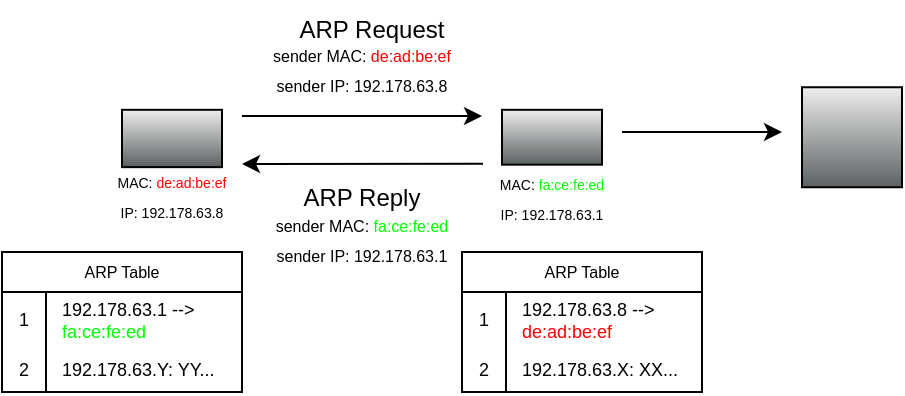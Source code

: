 <mxfile version="27.0.9">
  <diagram name="Page-1" id="GeUH62hkRSUJaAhCNOs8">
    <mxGraphModel dx="299" dy="441" grid="1" gridSize="10" guides="1" tooltips="1" connect="1" arrows="1" fold="1" page="1" pageScale="1" pageWidth="850" pageHeight="1100" math="0" shadow="0">
      <root>
        <mxCell id="0" />
        <mxCell id="1" parent="0" />
        <mxCell id="e1GU2h4UxpnALhO0K_4P-39" value="" style="shape=mxgraph.networks2.icon;aspect=fixed;fillColor=#EDEDED;strokeColor=#000000;gradientColor=#5B6163;network2IconShadow=1;network2bgFillColor=none;network2Icon=mxgraph.networks2.laptop;network2IconW=1;network2IconH=0.573;" vertex="1" parent="1">
          <mxGeometry x="220" y="348.91" width="50" height="28.67" as="geometry" />
        </mxCell>
        <mxCell id="e1GU2h4UxpnALhO0K_4P-40" value="" style="shape=mxgraph.networks2.icon;aspect=fixed;fillColor=#EDEDED;strokeColor=#000000;gradientColor=#5B6163;network2IconShadow=1;network2bgFillColor=none;network2Icon=mxgraph.networks2.globe;network2IconW=1;network2IconH=1;" vertex="1" parent="1">
          <mxGeometry x="560" y="337.62" width="50" height="50" as="geometry" />
        </mxCell>
        <mxCell id="e1GU2h4UxpnALhO0K_4P-41" value="" style="fillColorStyles=neutralFill;neutralFill=#9DA6A8;shape=mxgraph.networks2.icon;aspect=fixed;fillColor=#EDEDED;strokeColor=#000000;gradientColor=#5B6163;network2IconShadow=1;network2bgFillColor=none;network2Icon=mxgraph.networks2.router;network2IconXOffset=0.0;network2IconYOffset=-0.114;network2IconW=1;network2IconH=0.548;" vertex="1" parent="1">
          <mxGeometry x="410" y="348.91" width="50" height="27.425" as="geometry" />
        </mxCell>
        <mxCell id="e1GU2h4UxpnALhO0K_4P-42" value="" style="endArrow=classic;html=1;rounded=0;" edge="1" parent="1">
          <mxGeometry width="50" height="50" relative="1" as="geometry">
            <mxPoint x="280" y="352" as="sourcePoint" />
            <mxPoint x="400" y="352" as="targetPoint" />
          </mxGeometry>
        </mxCell>
        <mxCell id="e1GU2h4UxpnALhO0K_4P-43" value="" style="endArrow=classic;html=1;rounded=0;" edge="1" parent="1">
          <mxGeometry width="50" height="50" relative="1" as="geometry">
            <mxPoint x="470" y="360" as="sourcePoint" />
            <mxPoint x="550" y="360" as="targetPoint" />
          </mxGeometry>
        </mxCell>
        <mxCell id="e1GU2h4UxpnALhO0K_4P-44" value="&lt;div&gt;&lt;font style=&quot;font-size: 7px;&quot;&gt;MAC: &lt;font style=&quot;color: rgb(255, 0, 0);&quot;&gt;de:ad:be:ef&lt;/font&gt;&lt;/font&gt;&lt;/div&gt;&lt;font style=&quot;font-size: 7px;&quot;&gt;IP: 192.178.63.8&lt;/font&gt;" style="text;strokeColor=none;align=center;fillColor=none;html=1;verticalAlign=middle;whiteSpace=wrap;rounded=0;" vertex="1" parent="1">
          <mxGeometry x="215" y="376.34" width="60" height="30" as="geometry" />
        </mxCell>
        <mxCell id="e1GU2h4UxpnALhO0K_4P-45" value="&lt;div&gt;&lt;font style=&quot;font-size: 7px;&quot;&gt;MAC: &lt;font style=&quot;color: rgb(0, 255, 0);&quot;&gt;fa:ce:fe:ed&lt;/font&gt;&lt;/font&gt;&lt;/div&gt;&lt;font style=&quot;font-size: 7px;&quot;&gt;IP: 192.178.63.1&lt;/font&gt;" style="text;strokeColor=none;align=center;fillColor=none;html=1;verticalAlign=middle;whiteSpace=wrap;rounded=0;" vertex="1" parent="1">
          <mxGeometry x="405" y="376.96" width="60" height="30" as="geometry" />
        </mxCell>
        <mxCell id="e1GU2h4UxpnALhO0K_4P-46" value="ARP Request" style="text;strokeColor=none;align=center;fillColor=none;html=1;verticalAlign=middle;whiteSpace=wrap;rounded=0;" vertex="1" parent="1">
          <mxGeometry x="285" y="294.13" width="120" height="30" as="geometry" />
        </mxCell>
        <mxCell id="e1GU2h4UxpnALhO0K_4P-47" value="&lt;div&gt;&lt;font style=&quot;font-size: 8px;&quot;&gt;sender MAC: &lt;font style=&quot;color: rgb(255, 0, 0);&quot;&gt;de:ad:be:ef&lt;/font&gt;&lt;/font&gt;&lt;/div&gt;&lt;div&gt;&lt;font style=&quot;font-size: 8px;&quot;&gt;sender IP: 192.178.63.8&lt;/font&gt;&lt;/div&gt;" style="text;strokeColor=none;align=center;fillColor=none;html=1;verticalAlign=middle;whiteSpace=wrap;rounded=0;" vertex="1" parent="1">
          <mxGeometry x="285" y="306.53" width="110" height="42.38" as="geometry" />
        </mxCell>
        <mxCell id="e1GU2h4UxpnALhO0K_4P-48" value="" style="endArrow=classic;html=1;rounded=0;" edge="1" parent="1">
          <mxGeometry width="50" height="50" relative="1" as="geometry">
            <mxPoint x="400.5" y="375.84" as="sourcePoint" />
            <mxPoint x="280" y="376" as="targetPoint" />
          </mxGeometry>
        </mxCell>
        <mxCell id="e1GU2h4UxpnALhO0K_4P-51" value="ARP Reply" style="text;strokeColor=none;align=center;fillColor=none;html=1;verticalAlign=middle;whiteSpace=wrap;rounded=0;" vertex="1" parent="1">
          <mxGeometry x="280" y="377.58" width="120" height="30" as="geometry" />
        </mxCell>
        <mxCell id="e1GU2h4UxpnALhO0K_4P-52" value="&lt;div&gt;&lt;font style=&quot;font-size: 8px;&quot;&gt;sender MAC: &lt;font style=&quot;color: rgb(0, 255, 0);&quot;&gt;fa:ce:fe:ed&lt;/font&gt;&lt;/font&gt;&lt;/div&gt;&lt;div&gt;&lt;font style=&quot;font-size: 8px;&quot;&gt;sender IP: 192.178.63.1&lt;/font&gt;&lt;/div&gt;" style="text;strokeColor=none;align=center;fillColor=none;html=1;verticalAlign=middle;whiteSpace=wrap;rounded=0;" vertex="1" parent="1">
          <mxGeometry x="285" y="391.58" width="110" height="42.38" as="geometry" />
        </mxCell>
        <mxCell id="e1GU2h4UxpnALhO0K_4P-66" value="ARP Table" style="shape=table;startSize=20;container=1;collapsible=0;childLayout=tableLayout;fixedRows=0;rowLines=0;fontStyle=0;strokeColor=default;fontSize=8;bottom=1;left=1;columnLines=1;arcSize=15;" vertex="1" parent="1">
          <mxGeometry x="390" y="420" width="120" height="70" as="geometry" />
        </mxCell>
        <mxCell id="e1GU2h4UxpnALhO0K_4P-67" value="" style="shape=tableRow;horizontal=0;startSize=0;swimlaneHead=0;swimlaneBody=0;top=0;left=0;bottom=0;right=0;collapsible=0;dropTarget=0;fillColor=none;points=[[0,0.5],[1,0.5]];portConstraint=eastwest;strokeColor=inherit;fontSize=16;" vertex="1" parent="e1GU2h4UxpnALhO0K_4P-66">
          <mxGeometry y="20" width="120" height="27" as="geometry" />
        </mxCell>
        <mxCell id="e1GU2h4UxpnALhO0K_4P-68" value="&lt;font&gt;1&lt;/font&gt;" style="shape=partialRectangle;html=1;whiteSpace=wrap;connectable=0;fillColor=none;top=0;left=0;bottom=0;right=0;overflow=hidden;pointerEvents=1;strokeColor=inherit;fontSize=9;" vertex="1" parent="e1GU2h4UxpnALhO0K_4P-67">
          <mxGeometry width="22" height="27" as="geometry">
            <mxRectangle width="22" height="27" as="alternateBounds" />
          </mxGeometry>
        </mxCell>
        <mxCell id="e1GU2h4UxpnALhO0K_4P-69" value="&lt;font&gt;192.178.63.8 --&amp;gt; &lt;font style=&quot;color: rgb(255, 0, 0);&quot;&gt;de:ad:be:ef&lt;/font&gt;&lt;/font&gt;" style="shape=partialRectangle;html=1;whiteSpace=wrap;connectable=0;fillColor=none;top=0;left=0;bottom=0;right=0;align=left;spacingLeft=6;overflow=hidden;strokeColor=inherit;fontSize=9;" vertex="1" parent="e1GU2h4UxpnALhO0K_4P-67">
          <mxGeometry x="22" width="98" height="27" as="geometry">
            <mxRectangle width="98" height="27" as="alternateBounds" />
          </mxGeometry>
        </mxCell>
        <mxCell id="e1GU2h4UxpnALhO0K_4P-70" value="" style="shape=tableRow;horizontal=0;startSize=0;swimlaneHead=0;swimlaneBody=0;top=0;left=0;bottom=0;right=0;collapsible=0;dropTarget=0;fillColor=none;points=[[0,0.5],[1,0.5]];portConstraint=eastwest;strokeColor=inherit;fontSize=16;" vertex="1" parent="e1GU2h4UxpnALhO0K_4P-66">
          <mxGeometry y="47" width="120" height="23" as="geometry" />
        </mxCell>
        <mxCell id="e1GU2h4UxpnALhO0K_4P-71" value="&lt;font&gt;2&lt;/font&gt;" style="shape=partialRectangle;html=1;whiteSpace=wrap;connectable=0;fillColor=none;top=0;left=0;bottom=0;right=0;overflow=hidden;strokeColor=inherit;fontSize=9;" vertex="1" parent="e1GU2h4UxpnALhO0K_4P-70">
          <mxGeometry width="22" height="23" as="geometry">
            <mxRectangle width="22" height="23" as="alternateBounds" />
          </mxGeometry>
        </mxCell>
        <mxCell id="e1GU2h4UxpnALhO0K_4P-72" value="&lt;font&gt;192.178.63.X: XX...&lt;/font&gt;" style="shape=partialRectangle;html=1;whiteSpace=wrap;connectable=0;fillColor=none;top=0;left=0;bottom=0;right=0;align=left;spacingLeft=6;overflow=hidden;strokeColor=inherit;fontSize=9;" vertex="1" parent="e1GU2h4UxpnALhO0K_4P-70">
          <mxGeometry x="22" width="98" height="23" as="geometry">
            <mxRectangle width="98" height="23" as="alternateBounds" />
          </mxGeometry>
        </mxCell>
        <mxCell id="e1GU2h4UxpnALhO0K_4P-81" value="ARP Table" style="shape=table;startSize=20;container=1;collapsible=0;childLayout=tableLayout;fixedRows=0;rowLines=0;fontStyle=0;strokeColor=default;fontSize=8;bottom=1;left=1;columnLines=1;arcSize=15;" vertex="1" parent="1">
          <mxGeometry x="160" y="420" width="120" height="70" as="geometry" />
        </mxCell>
        <mxCell id="e1GU2h4UxpnALhO0K_4P-82" value="" style="shape=tableRow;horizontal=0;startSize=0;swimlaneHead=0;swimlaneBody=0;top=0;left=0;bottom=0;right=0;collapsible=0;dropTarget=0;fillColor=none;points=[[0,0.5],[1,0.5]];portConstraint=eastwest;strokeColor=inherit;fontSize=16;" vertex="1" parent="e1GU2h4UxpnALhO0K_4P-81">
          <mxGeometry y="20" width="120" height="27" as="geometry" />
        </mxCell>
        <mxCell id="e1GU2h4UxpnALhO0K_4P-83" value="&lt;font&gt;1&lt;/font&gt;" style="shape=partialRectangle;html=1;whiteSpace=wrap;connectable=0;fillColor=none;top=0;left=0;bottom=0;right=0;overflow=hidden;pointerEvents=1;strokeColor=inherit;fontSize=9;" vertex="1" parent="e1GU2h4UxpnALhO0K_4P-82">
          <mxGeometry width="22" height="27" as="geometry">
            <mxRectangle width="22" height="27" as="alternateBounds" />
          </mxGeometry>
        </mxCell>
        <mxCell id="e1GU2h4UxpnALhO0K_4P-84" value="&lt;font&gt;192.178.63.1 --&amp;gt; &lt;font style=&quot;color: rgb(0, 255, 0);&quot;&gt;fa:ce:fe:ed&lt;/font&gt;&lt;/font&gt;" style="shape=partialRectangle;html=1;whiteSpace=wrap;connectable=0;fillColor=none;top=0;left=0;bottom=0;right=0;align=left;spacingLeft=6;overflow=hidden;strokeColor=inherit;fontSize=9;" vertex="1" parent="e1GU2h4UxpnALhO0K_4P-82">
          <mxGeometry x="22" width="98" height="27" as="geometry">
            <mxRectangle width="98" height="27" as="alternateBounds" />
          </mxGeometry>
        </mxCell>
        <mxCell id="e1GU2h4UxpnALhO0K_4P-85" value="" style="shape=tableRow;horizontal=0;startSize=0;swimlaneHead=0;swimlaneBody=0;top=0;left=0;bottom=0;right=0;collapsible=0;dropTarget=0;fillColor=none;points=[[0,0.5],[1,0.5]];portConstraint=eastwest;strokeColor=inherit;fontSize=16;" vertex="1" parent="e1GU2h4UxpnALhO0K_4P-81">
          <mxGeometry y="47" width="120" height="23" as="geometry" />
        </mxCell>
        <mxCell id="e1GU2h4UxpnALhO0K_4P-86" value="&lt;font&gt;2&lt;/font&gt;" style="shape=partialRectangle;html=1;whiteSpace=wrap;connectable=0;fillColor=none;top=0;left=0;bottom=0;right=0;overflow=hidden;strokeColor=inherit;fontSize=9;" vertex="1" parent="e1GU2h4UxpnALhO0K_4P-85">
          <mxGeometry width="22" height="23" as="geometry">
            <mxRectangle width="22" height="23" as="alternateBounds" />
          </mxGeometry>
        </mxCell>
        <mxCell id="e1GU2h4UxpnALhO0K_4P-87" value="&lt;font&gt;192.178.63.Y: YY...&lt;/font&gt;" style="shape=partialRectangle;html=1;whiteSpace=wrap;connectable=0;fillColor=none;top=0;left=0;bottom=0;right=0;align=left;spacingLeft=6;overflow=hidden;strokeColor=inherit;fontSize=9;" vertex="1" parent="e1GU2h4UxpnALhO0K_4P-85">
          <mxGeometry x="22" width="98" height="23" as="geometry">
            <mxRectangle width="98" height="23" as="alternateBounds" />
          </mxGeometry>
        </mxCell>
      </root>
    </mxGraphModel>
  </diagram>
</mxfile>
